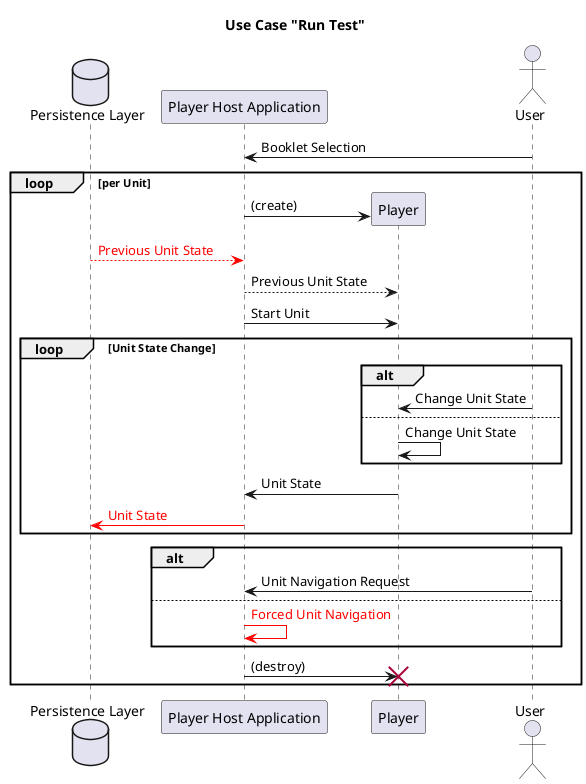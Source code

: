 @startuml
title Use Case "Run Test"
database "Persistence Layer" as layer
participant "Player Host Application" as app
actor User order 4
User -> app: Booklet Selection

loop per Unit
    create Player
    app -> Player: (create)
    layer--[#red]> app: <font color=red>Previous Unit State</font>
    app --> Player: Previous Unit State

    app -> Player: Start Unit
    loop Unit State Change
        alt
            User -> Player: Change Unit State
        else
            Player -> Player: Change Unit State
        end
        Player -> app: Unit State
        app -[#red]>layer: <font color=red>Unit State</font>
    end
    alt
        User -> app: Unit Navigation Request
    else
        app -[#red]> app: <font color=red>Forced Unit Navigation</font>
    end
    app -> Player: (destroy)
    destroy Player
end

@enduml
